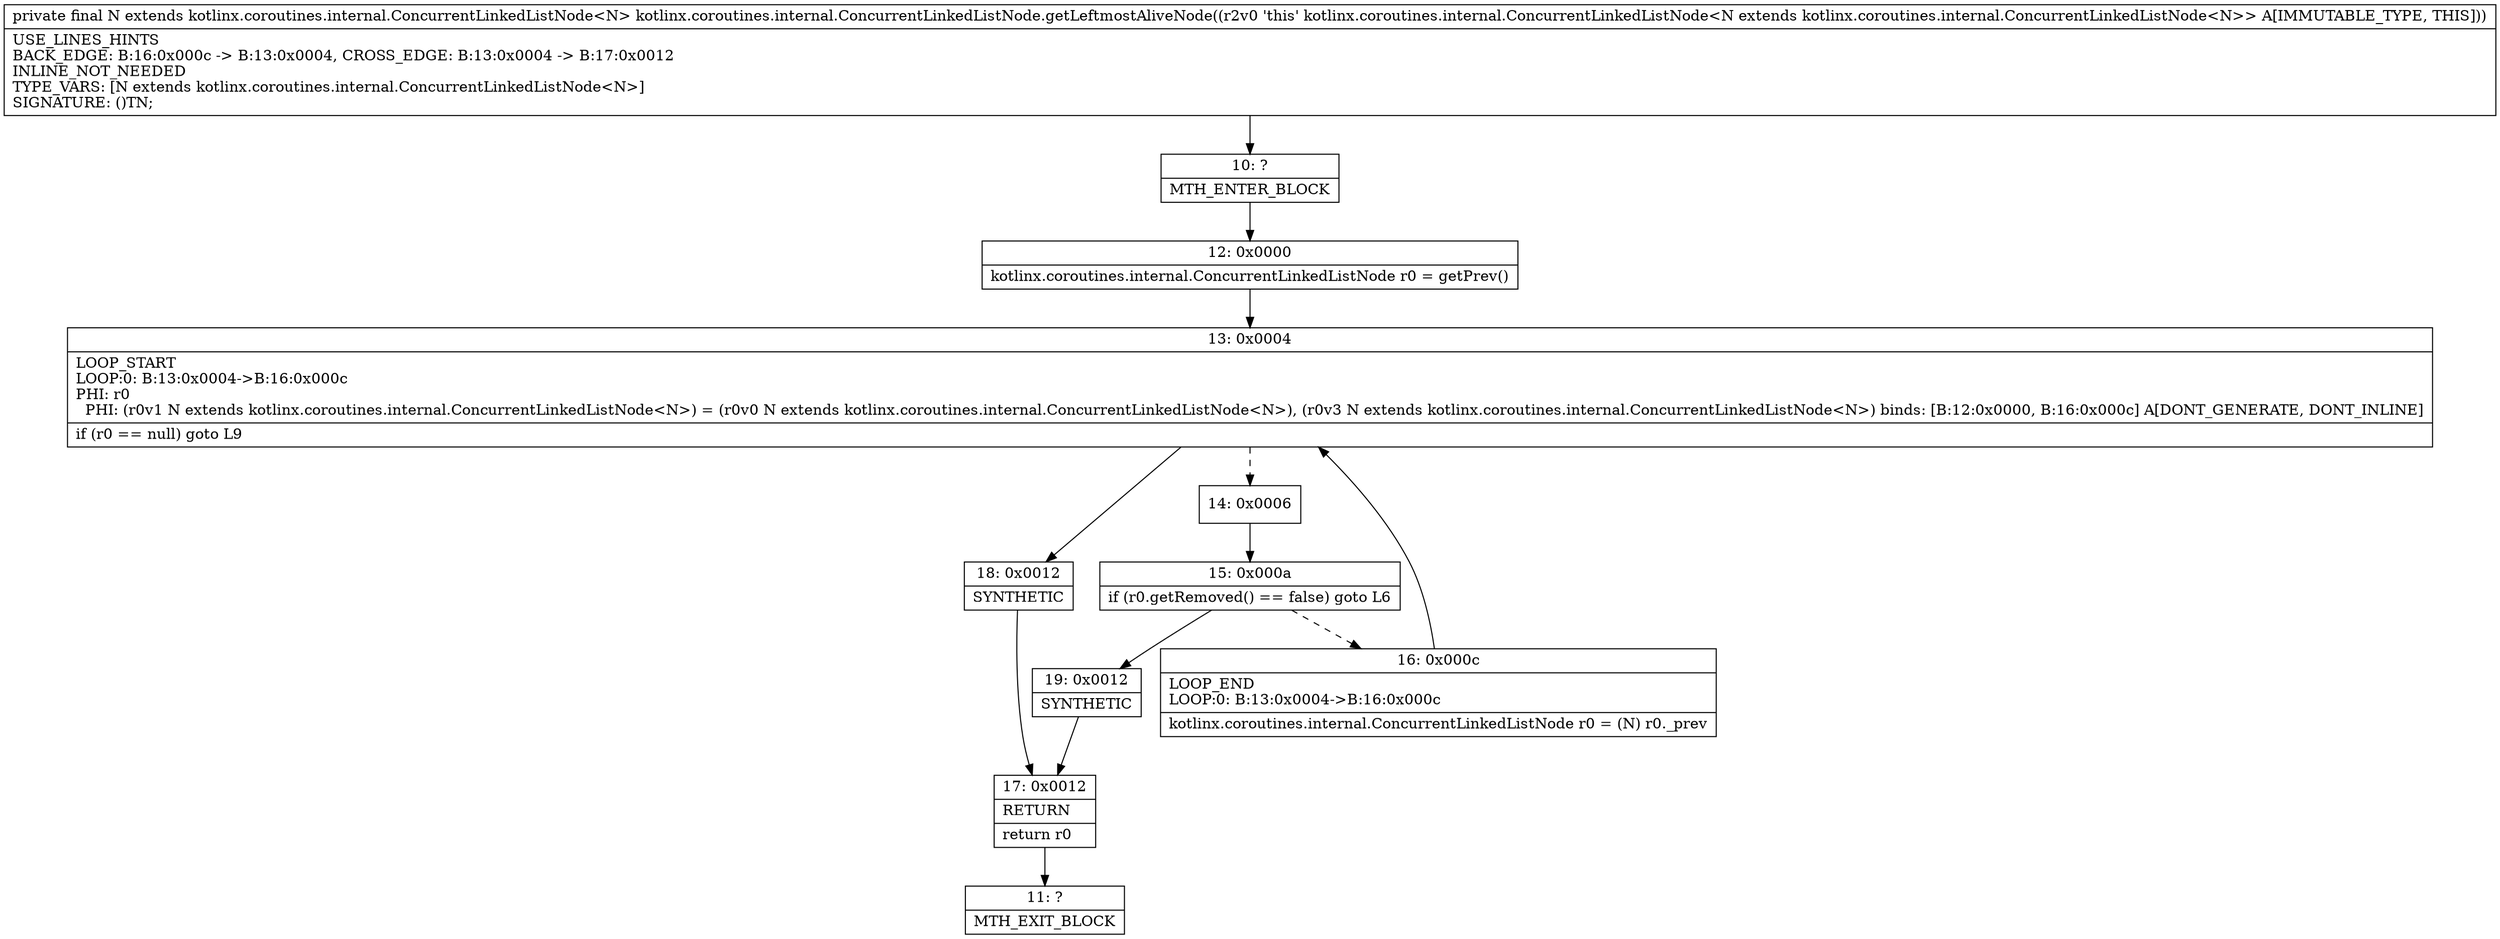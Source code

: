 digraph "CFG forkotlinx.coroutines.internal.ConcurrentLinkedListNode.getLeftmostAliveNode()Lkotlinx\/coroutines\/internal\/ConcurrentLinkedListNode;" {
Node_10 [shape=record,label="{10\:\ ?|MTH_ENTER_BLOCK\l}"];
Node_12 [shape=record,label="{12\:\ 0x0000|kotlinx.coroutines.internal.ConcurrentLinkedListNode r0 = getPrev()\l}"];
Node_13 [shape=record,label="{13\:\ 0x0004|LOOP_START\lLOOP:0: B:13:0x0004\-\>B:16:0x000c\lPHI: r0 \l  PHI: (r0v1 N extends kotlinx.coroutines.internal.ConcurrentLinkedListNode\<N\>) = (r0v0 N extends kotlinx.coroutines.internal.ConcurrentLinkedListNode\<N\>), (r0v3 N extends kotlinx.coroutines.internal.ConcurrentLinkedListNode\<N\>) binds: [B:12:0x0000, B:16:0x000c] A[DONT_GENERATE, DONT_INLINE]\l|if (r0 == null) goto L9\l}"];
Node_14 [shape=record,label="{14\:\ 0x0006}"];
Node_15 [shape=record,label="{15\:\ 0x000a|if (r0.getRemoved() == false) goto L6\l}"];
Node_16 [shape=record,label="{16\:\ 0x000c|LOOP_END\lLOOP:0: B:13:0x0004\-\>B:16:0x000c\l|kotlinx.coroutines.internal.ConcurrentLinkedListNode r0 = (N) r0._prev\l}"];
Node_19 [shape=record,label="{19\:\ 0x0012|SYNTHETIC\l}"];
Node_17 [shape=record,label="{17\:\ 0x0012|RETURN\l|return r0\l}"];
Node_11 [shape=record,label="{11\:\ ?|MTH_EXIT_BLOCK\l}"];
Node_18 [shape=record,label="{18\:\ 0x0012|SYNTHETIC\l}"];
MethodNode[shape=record,label="{private final N extends kotlinx.coroutines.internal.ConcurrentLinkedListNode\<N\> kotlinx.coroutines.internal.ConcurrentLinkedListNode.getLeftmostAliveNode((r2v0 'this' kotlinx.coroutines.internal.ConcurrentLinkedListNode\<N extends kotlinx.coroutines.internal.ConcurrentLinkedListNode\<N\>\> A[IMMUTABLE_TYPE, THIS]))  | USE_LINES_HINTS\lBACK_EDGE: B:16:0x000c \-\> B:13:0x0004, CROSS_EDGE: B:13:0x0004 \-\> B:17:0x0012\lINLINE_NOT_NEEDED\lTYPE_VARS: [N extends kotlinx.coroutines.internal.ConcurrentLinkedListNode\<N\>]\lSIGNATURE: ()TN;\l}"];
MethodNode -> Node_10;Node_10 -> Node_12;
Node_12 -> Node_13;
Node_13 -> Node_14[style=dashed];
Node_13 -> Node_18;
Node_14 -> Node_15;
Node_15 -> Node_16[style=dashed];
Node_15 -> Node_19;
Node_16 -> Node_13;
Node_19 -> Node_17;
Node_17 -> Node_11;
Node_18 -> Node_17;
}


